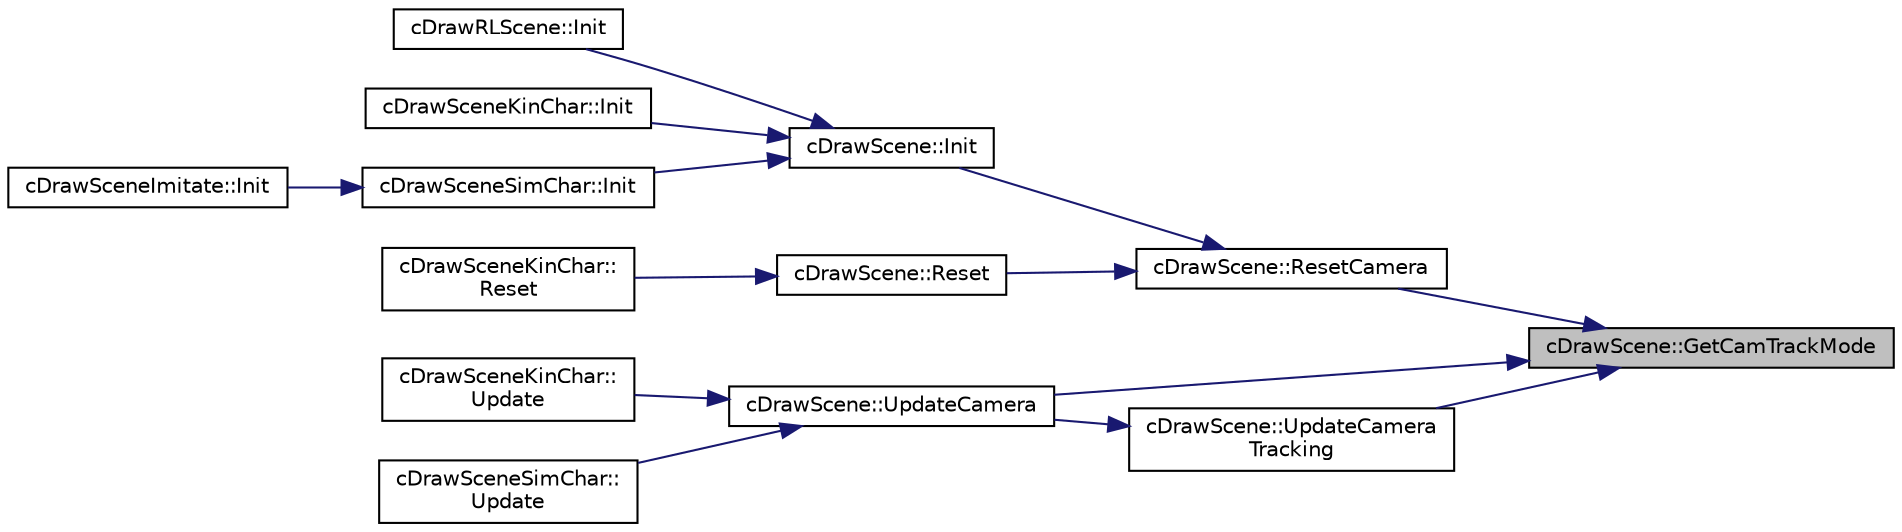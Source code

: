 digraph "cDrawScene::GetCamTrackMode"
{
 // LATEX_PDF_SIZE
  edge [fontname="Helvetica",fontsize="10",labelfontname="Helvetica",labelfontsize="10"];
  node [fontname="Helvetica",fontsize="10",shape=record];
  rankdir="RL";
  Node1 [label="cDrawScene::GetCamTrackMode",height=0.2,width=0.4,color="black", fillcolor="grey75", style="filled", fontcolor="black",tooltip=" "];
  Node1 -> Node2 [dir="back",color="midnightblue",fontsize="10",style="solid",fontname="Helvetica"];
  Node2 [label="cDrawScene::ResetCamera",height=0.2,width=0.4,color="black", fillcolor="white", style="filled",URL="$classc_draw_scene.html#a26dea7e7570b64323d9fefa057cd6d62",tooltip=" "];
  Node2 -> Node3 [dir="back",color="midnightblue",fontsize="10",style="solid",fontname="Helvetica"];
  Node3 [label="cDrawScene::Init",height=0.2,width=0.4,color="black", fillcolor="white", style="filled",URL="$classc_draw_scene.html#af961ad5f820420edffd46780c007be68",tooltip=" "];
  Node3 -> Node4 [dir="back",color="midnightblue",fontsize="10",style="solid",fontname="Helvetica"];
  Node4 [label="cDrawRLScene::Init",height=0.2,width=0.4,color="black", fillcolor="white", style="filled",URL="$classc_draw_r_l_scene.html#a284313524cbc2b065178fce7eb34a2d1",tooltip=" "];
  Node3 -> Node5 [dir="back",color="midnightblue",fontsize="10",style="solid",fontname="Helvetica"];
  Node5 [label="cDrawSceneKinChar::Init",height=0.2,width=0.4,color="black", fillcolor="white", style="filled",URL="$classc_draw_scene_kin_char.html#ac48c6afcfd92d4166167f6b2778d08ca",tooltip=" "];
  Node3 -> Node6 [dir="back",color="midnightblue",fontsize="10",style="solid",fontname="Helvetica"];
  Node6 [label="cDrawSceneSimChar::Init",height=0.2,width=0.4,color="black", fillcolor="white", style="filled",URL="$classc_draw_scene_sim_char.html#a4e6054c41d9444218aa837fc692d38d6",tooltip=" "];
  Node6 -> Node7 [dir="back",color="midnightblue",fontsize="10",style="solid",fontname="Helvetica"];
  Node7 [label="cDrawSceneImitate::Init",height=0.2,width=0.4,color="black", fillcolor="white", style="filled",URL="$classc_draw_scene_imitate.html#a4883fd5c94ea98788c07ff76c13fcf8a",tooltip=" "];
  Node2 -> Node8 [dir="back",color="midnightblue",fontsize="10",style="solid",fontname="Helvetica"];
  Node8 [label="cDrawScene::Reset",height=0.2,width=0.4,color="black", fillcolor="white", style="filled",URL="$classc_draw_scene.html#a3f7fb671ce597b83ddd6643ff976ac3e",tooltip=" "];
  Node8 -> Node9 [dir="back",color="midnightblue",fontsize="10",style="solid",fontname="Helvetica"];
  Node9 [label="cDrawSceneKinChar::\lReset",height=0.2,width=0.4,color="black", fillcolor="white", style="filled",URL="$classc_draw_scene_kin_char.html#ad09d26c70674423cef4c26b67c3f908a",tooltip=" "];
  Node1 -> Node10 [dir="back",color="midnightblue",fontsize="10",style="solid",fontname="Helvetica"];
  Node10 [label="cDrawScene::UpdateCamera",height=0.2,width=0.4,color="black", fillcolor="white", style="filled",URL="$classc_draw_scene.html#a33587d859603cd621f092cb6d95ad924",tooltip=" "];
  Node10 -> Node11 [dir="back",color="midnightblue",fontsize="10",style="solid",fontname="Helvetica"];
  Node11 [label="cDrawSceneKinChar::\lUpdate",height=0.2,width=0.4,color="black", fillcolor="white", style="filled",URL="$classc_draw_scene_kin_char.html#a7f987dd4ef6a4db66eb6b4e655e22de8",tooltip=" "];
  Node10 -> Node12 [dir="back",color="midnightblue",fontsize="10",style="solid",fontname="Helvetica"];
  Node12 [label="cDrawSceneSimChar::\lUpdate",height=0.2,width=0.4,color="black", fillcolor="white", style="filled",URL="$classc_draw_scene_sim_char.html#ada1475572f24d082f2221c05111cc10f",tooltip=" "];
  Node1 -> Node13 [dir="back",color="midnightblue",fontsize="10",style="solid",fontname="Helvetica"];
  Node13 [label="cDrawScene::UpdateCamera\lTracking",height=0.2,width=0.4,color="black", fillcolor="white", style="filled",URL="$classc_draw_scene.html#af61093bebaa7efb8774601cf779ab566",tooltip=" "];
  Node13 -> Node10 [dir="back",color="midnightblue",fontsize="10",style="solid",fontname="Helvetica"];
}

